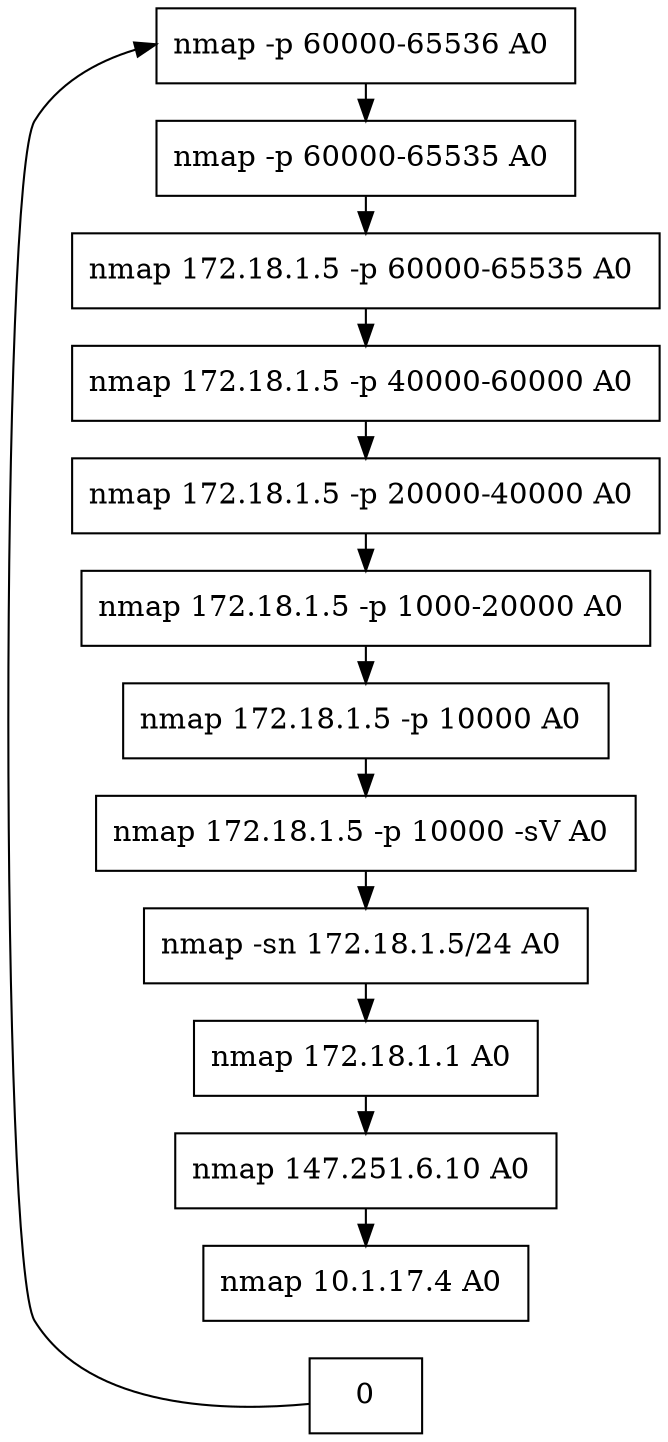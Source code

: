 // creating graph for user: 54
digraph {
	node [shape=box]
	1 [label="nmap -p 60000-65536 A0 "]
	2 [label="nmap -p 60000-65535 A0 "]
	3 [label="nmap 172.18.1.5 -p 60000-65535 A0 "]
	4 [label="nmap 172.18.1.5 -p 40000-60000 A0 "]
	5 [label="nmap 172.18.1.5 -p 20000-40000 A0 "]
	6 [label="nmap 172.18.1.5 -p 1000-20000 A0 "]
	13 [label="nmap 172.18.1.5 -p 10000 A0 "]
	15 [label="nmap 172.18.1.5 -p 10000 -sV A0 "]
	93 [label="nmap -sn 172.18.1.5/24 A0 "]
	95 [label="nmap 172.18.1.1 A0 "]
	97 [label="nmap 147.251.6.10 A0 "]
	111 [label="nmap 10.1.17.4 A0 "]
	0 -> 1 [constraint=false]
	1 -> 2 [constraint=false]
	2 -> 3 [constraint=false]
	3 -> 4 [constraint=false]
	4 -> 5 [constraint=false]
	5 -> 6 [constraint=false]
	6 -> 13 [constraint=false]
	13 -> 15 [constraint=false]
	15 -> 93 [constraint=false]
	93 -> 95 [constraint=false]
	95 -> 97 [constraint=false]
	97 -> 111 [constraint=false]
	rankdir=LR
}
